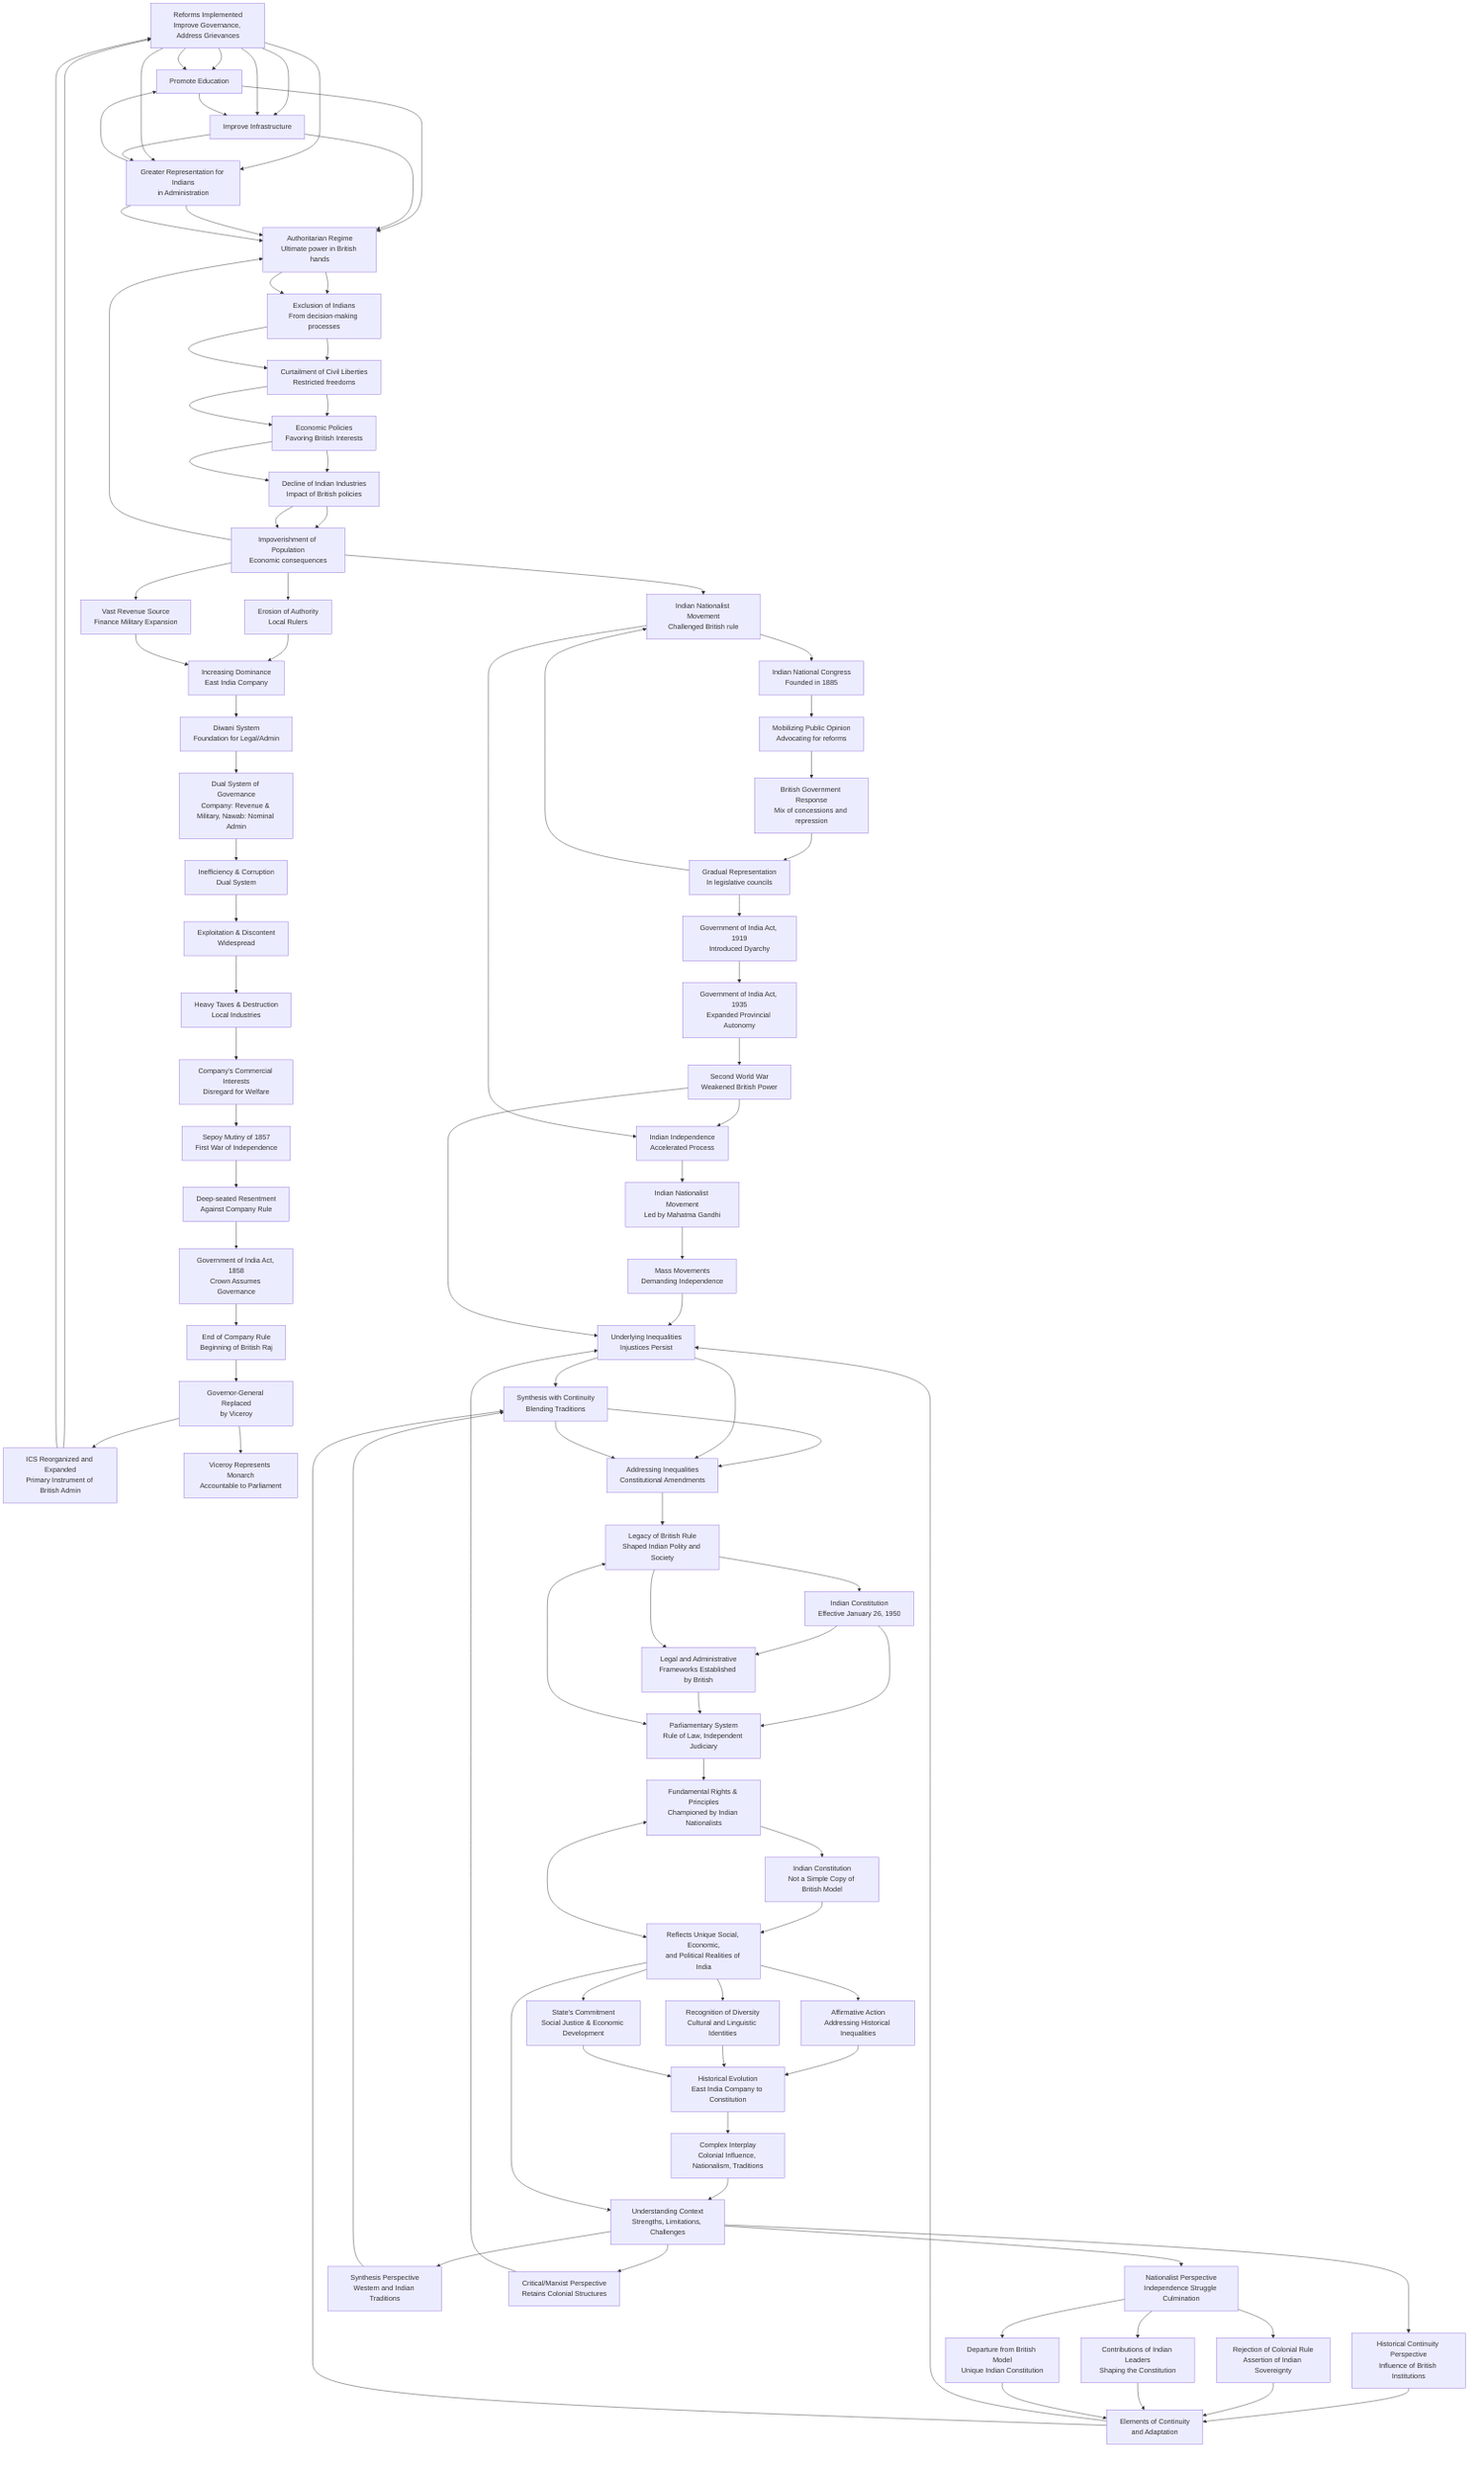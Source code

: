graph TD


%% Chapter: Historical Background - Historical Background

%% Section 1
%% East India Company's Commercial Activities
%% New node for commercial focus
F[EIC<br>Commercial Focus]
%% Connections from F to previous nodes
E --> F
%% New node for spices
G[Goods<br>Spices]
%% Connections from G to previous nodes
F --> G
%% New node for textiles
H[Goods<br>Textiles]
%% Connections from H to previous nodes
F --> H
%% New node for indigo
I[Goods<br>Indigo]
%% Connections from I to previous nodes
F --> I
%% New node for export to Europe
J[Export<br>Europe]
%% Connections from J to previous nodes
G --> J
H --> J
I --> J

%% Section 2
%% Political Landscape and Agreements
K[Local Rulers<br>Agreements & Permits]
%% Connections from K to previous nodes
J --> K
%% Turning Point - Acquisition of Diwani
L[1765<br>Acquisition of Diwani]
%% Connections from L to previous nodes
K --> L
%% Territories under Diwani
M[Bengal, Bihar, Orissa<br>Territories]
%% Connections from M to previous nodes
L --> M
%% Rights Conferred by Diwani
N[Revenue Collection & Civil Justice<br>Rights]
%% Connections from N to previous nodes
M --> N

%% Section 3
%% Shift in Company's Role
O[Shift in Role<br>Trading to Territorial Power]
%% Connections from O to previous nodes
N --> O
%% Source of Revenue
P[Vast Revenue Source<br>Finance Military Expansion]
%% Connections from P to previous nodes
O --> P
%% Erosion of Local Rulers' Authority
Q[Erosion of Authority<br>Local Rulers]
%% Connections from Q to previous nodes
O --> Q
%% Increasing Dominance of EIC
R[Increasing Dominance<br>East India Company]
%% Connections from R to previous nodes
Q --> R
P --> R

%% Section 4
%% Diwani System and Governance
S[Diwani System<br>Foundation for Legal/Admin]
%% Connections from S to previous nodes
R --> S
T[Dual System of Governance<br>Company: Revenue & Military, Nawab: Nominal Admin]
S --> T
%% Inefficiency and Corruption
U[Inefficiency & Corruption<br>Dual System]
T --> U
%% Exploitation and Discontent
V[Exploitation & Discontent<br>Widespread]
U --> V

%% Section 5
%% Economic Policies and Exploitation
W[Heavy Taxes & Destruction<br>Local Industries]
V --> W
%% Company's Commercial Interests
X[Company's Commercial Interests<br>Disregard for Welfare]
W --> X
%% Sepoy Mutiny of 1857
Y[Sepoy Mutiny of 1857<br>First War of Independence]
X --> Y

%% Section 6
%% Impact of Sepoy Mutiny
Z[Deep-seated Resentment<br>Against Company Rule]
Y --> Z
%% British Crown Assumes Direct Control
A[Government of India Act, 1858<br>Crown Assumes Governance]
Z --> A

%% Section 7
%% Transfer of Power and Administrative Changes
B[End of Company Rule<br>Beginning of British Raj]
A --> B
%% Changes in Administrative Structure
C[Governor-General Replaced<br>by Viceroy]
B --> C
%% Viceroy's Role and Accountability
D[Viceroy Represents Monarch<br>Accountable to Parliament]
C --> D

%% Section 8
%% Reorganization and Expansion of the Indian Civil Service ICS
E[ICS Reorganized and Expanded<br>Primary Instrument of British Admin]
C --> E
%% Implementation of Reforms
F[Reforms Implemented<br>Improve Governance, Address Grievances]
E --> F
%% Specific Reform Measures
G[Promote Education]
F --> G
%% Infrastructure Improvement
H[Improve Infrastructure]
F --> H
%% Increased Indian Representation
I[Greater Representation for Indians<br>in Administration]
F --> I
%% Interconnecting Reforms
G --> H
H --> I
I --> G

%% Section 9
%% Authoritarian Regime and Exclusion
J[Authoritarian Regime<br>Ultimate power in British hands]
I --> J
K[Exclusion of Indians<br>From decision-making processes]
J --> K
%% Curtailment of Civil Liberties
L[Curtailment of Civil Liberties<br>Restricted freedoms]
K --> L
%% Economic Policies Favoring British Interests
M[Economic Policies<br>Favoring British Interests]
L --> M
%% Decline of Indian Industries
N[Decline of Indian Industries<br>Impact of British policies]
M --> N
%% Impoverishment of the Indian Population
O[Impoverishment of Population<br>Economic consequences]
N --> O
O --> J

%% Section 10
%% Rise of Indian Nationalism
PQ[Indian Nationalist Movement<br>Challenged British rule]
O --> PQ
%% Indian National Congress
QR[Indian National Congress<br>Founded in 1885]
PQ --> QR
%% Mobilization and Advocacy
RS[Mobilizing Public Opinion<br>Advocating for reforms]
QR --> RS
%% British Response
ST[British Government Response<br>Mix of concessions and repression]
RS --> ST
%% Gradual Representation
UV[Gradual Representation<br>In legislative councils]
ST --> UV
UV --> PQ

%% Section 11
%% Government of India Act, 1919
UU[Government of India Act, 1919<br>Introduced Dyarchy]
UV --> UU
%% Government of India Act, 1935
VV[Government of India Act, 1935<br>Expanded Provincial Autonomy]
UU --> VV
%% World War II and Independence
WW[Second World War<br>Weakened British Power]
VV --> WW
%% Indian Independence
XX[Indian Independence<br>Accelerated Process]
WW --> XX
PQ --> XX

%% Section 12
%% Indian Nationalist Movement
YY[Indian Nationalist Movement<br>Led by Mahatma Gandhi]
XX --> YY
%% Mass Movements for Independence
ZZ[Mass Movements<br>Demanding Independence]
YY --> ZZ
%% British Government Pressure
AAA[British Government<br>Facing Increasing Pressure]
ZZ --> AAA
WW --> AAA
%% Granting of Independence
BBB[Independence Granted<br>August 15, 1947]
AAA --> BBB
%% End of British Rule
CCC[End of British Rule<br>Beginning of New Era]
BBB --> CCC

%% Section 13
%% Legacy of British Rule
DDD[Legacy of British Rule<br>Shaped Indian Polity and Society]
CCC --> DDD
%% Indian Constitution
EEE[Indian Constitution<br>Effective January 26, 1950]
DDD --> EEE
%% Influence on Constitution
FFF[Legal and Administrative<br>Frameworks Established by British]
EEE --> FFF
DDD --> FFF
%% Inherited Systems
GGG[Parliamentary System<br>Rule of Law, Independent Judiciary]
EEE --> GGG
FFF --> GGG
%% Interconnection of Systems
GGG <--> DDD

%% Section 14
%% Incorporation of Fundamental Rights
HHH[Fundamental Rights & Principles<br>Championed by Indian Nationalists]
GGG --> HHH
%% Indian Constitution - Not a Simple Copy
III[Indian Constitution<br>Not a Simple Copy of British Model]
HHH --> III
%% Reflection of Indian Realities
JJJ[Reflects Unique Social, Economic,<br>and Political Realities of India]
III --> JJJ
%% Interconnection of Realities and Rights
JJJ <--> HHH

%% Section 15
%% Affirmative Action Provisions
KKK[Affirmative Action<br>Addressing Historical Inequalities]
JJJ --> KKK
%% Recognition of Diversity
LLL[Recognition of Diversity<br>Cultural and Linguistic Identities]
JJJ --> LLL
%% State's Commitment
MMM[State's Commitment<br>Social Justice & Economic Development]
JJJ --> MMM
%% Historical Evolution of Governance
NNN[Historical Evolution<br>East India Company to Constitution]
KKK --> NNN
LLL --> NNN
MMM --> NNN
%% Complex Interplay
OOO[Complex Interplay<br>Colonial Influence, Nationalism, Traditions]
NNN --> OOO
%% Understanding the Context
PPP[Understanding Context<br>Strengths, Limitations, Challenges]
OOO --> PPP
JJJ --> PPP

%% Section 16
%% Nationalist Perspective Node
QQQ[Nationalist Perspective<br>Independence Struggle Culmination]
PPP --> QQQ
%% Connections from Nationalist Perspective
%% Rejection of Colonial Rule Node
RRR[Rejection of Colonial Rule<br>Assertion of Indian Sovereignty]
QQQ --> RRR
%% Connections from Rejection of Colonial Rule
%% Contributions of Indian Leaders Node
SSS[Contributions of Indian Leaders<br>Shaping the Constitution]
QQQ --> SSS
%% Connections from Contributions of Indian Leaders
%% Departure from British Model Node
TTT[Departure from British Model<br>Unique Indian Constitution]
QQQ --> TTT
%% Connections from Departure from British Model
%% Historical Continuity Perspective Node
UUU[Historical Continuity Perspective<br>Influence of British Institutions]
PPP --> UUU
%% Connections from Historical Continuity Perspective
%% Elements of Continuity and Adaptation Node
VVV[Elements of Continuity<br>and Adaptation]
UUU --> VVV
%% Connections from Elements of Continuity and Adaptation
RRR --> VVV
SSS --> VVV
TTT --> VVV

%% Section 17
%% Synthesis Perspective Node
YYY[Synthesis Perspective<br>Western and Indian Traditions]
%% Connections from Synthesis Perspective
PPP --> YYY
%% Critical/Marxist Perspective Node
ZZZ[Critical/Marxist Perspective<br>Retains Colonial Structures]
%% Connections from Critical/Marxist Perspective
PPP --> ZZZ
%% Underlying Inequalities Node
AAA[Underlying Inequalities<br>Injustices Persist]
%% Connections from Underlying Inequalities
ZZZ --> AAA
VVV --> AAA
%% Synthesis with Continuity Node
BBB[Synthesis with Continuity<br>Blending Traditions]
%% Connections from Synthesis with Continuity
YYY --> BBB
VVV --> BBB
%% Addressing Inequalities Node
CCC[Addressing Inequalities<br>Constitutional Amendments]
%% Connections from Addressing Inequalities
AAA --> CCC
BBB --> CCC